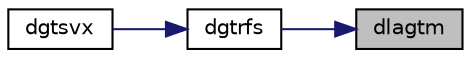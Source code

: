 digraph "dlagtm"
{
 // LATEX_PDF_SIZE
  edge [fontname="Helvetica",fontsize="10",labelfontname="Helvetica",labelfontsize="10"];
  node [fontname="Helvetica",fontsize="10",shape=record];
  rankdir="RL";
  Node1 [label="dlagtm",height=0.2,width=0.4,color="black", fillcolor="grey75", style="filled", fontcolor="black",tooltip="DLAGTM performs a matrix-matrix product of the form C = αAB+βC, where A is a tridiagonal matrix,..."];
  Node1 -> Node2 [dir="back",color="midnightblue",fontsize="10",style="solid",fontname="Helvetica"];
  Node2 [label="dgtrfs",height=0.2,width=0.4,color="black", fillcolor="white", style="filled",URL="$dgtrfs_8f.html#a20d15d564aefd2fcd3b19f7511dfe17a",tooltip="DGTRFS"];
  Node2 -> Node3 [dir="back",color="midnightblue",fontsize="10",style="solid",fontname="Helvetica"];
  Node3 [label="dgtsvx",height=0.2,width=0.4,color="black", fillcolor="white", style="filled",URL="$dgtsvx_8f.html#aa9e938f737eedf395c4429393c769d07",tooltip="DGTSVX computes the solution to system of linear equations A * X = B for GT matrices"];
}
